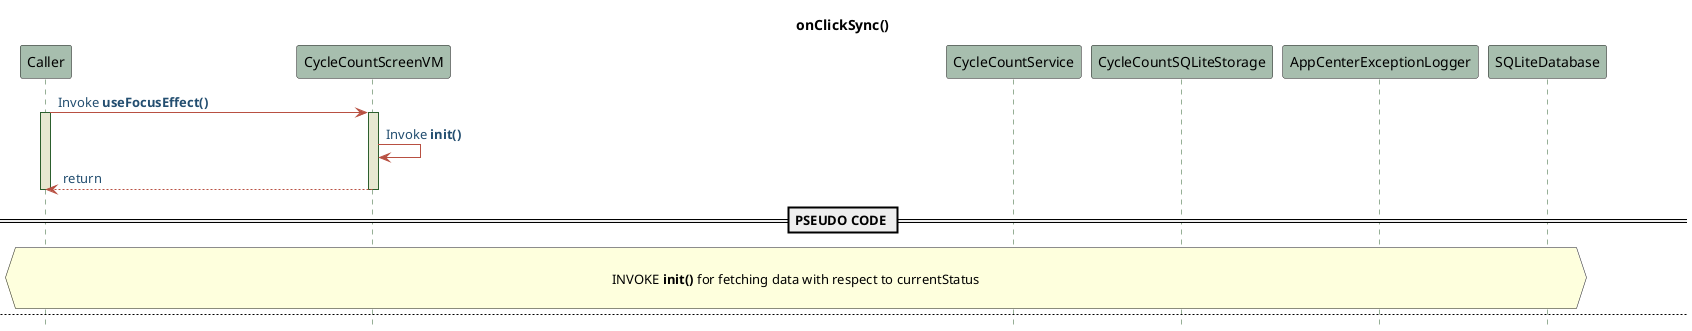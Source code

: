 @startuml CycleCountScreenVM

!define POSITIVERESPONSE 90EE90
!define NEGATIVEERESPONSE EFBBBB
!define NETURALRESPONSE F2DC79
!define ALTBACKGROUND 6883BC

hide footbox
skinparam sequence{
    ParticipantBackgroundColor #A7BEAE
    LifeLineBackgroundColor #E7E8D1
    LifeLineBorderColor #2C5F2D
    ActorBackgroundColor #FC766AFF
    ActorBorderColor #FC766AFF
    ArrowColor #B85042
    ArrowFontColor #234E70
}

participant Caller as U
participant CycleCountScreenVM as A
participant CycleCountService as S
participant CycleCountSQLiteStorage as B
participant AppCenterExceptionLogger as C
participant SQLiteDatabase as D

' title useFocusEffect()

U -> A: Invoke **useFocusEffect()** 
activate U
activate A
A -> A: Invoke **init()**
A --> U: return
deactivate A
deactivate U

== PSEUDO CODE ==

hnote across

    INVOKE **init()** for fetching data with respect to currentStatus

end note

newpage init()
        U -> A : Invoke init()
        alt#ALTBACKGROUND #POSITIVERESPONSE try
            activate A
            A -> A : Update **syncing** value as true
            A -> B : Invoke getCycleDBConnection() for sqlite connection
            activate B
            B --> A : return db
            deactivate B
            alt #POSITIVERESPONSE db is defined
                A -> A : Update **message** value as "Loading..."
                A -> A : Update **data** value as []
                alt #POSITIVERESPONSE currentStatus is equals to "Pending"
                    A -> A : getPending(db)
                else #POSITIVERESPONSE
                    A -> A : getCounted(db)
                end
            end
            A -> A : Update **syncing** value as false
        else #NEGATIVEERESPONSE catch error
            A -> C : invoke exceptionLogger() with error obatined
            activate C
            C --> A : retun
            deactivate C
            A --> U : return
            deactivate A
            deactivate U
        end

    == PSEUDO CODE ==
        
    hnote across
        **TRY** 
        UPDATE **syncing** with true
        INVOKE **getCycleDBConnection()** and ASSIGN the response to db
        IF db is not undefined
            UPDATE **message** with "Loading..." string
            UPDATE **data** with empty array
            IF currentStatus === "Pending"
                INVOKE **getPending** with db
            ELSE
                INVOKE **getCounted** with db
        UPDATE **syncing** with false

        **CATCH**
            INVOKE **exceptionLogger** method with catched error

    end note

newpage getCounted(db)

    title getCounted(db)

    A -> A : Call getCounted
    alt#ALTBACKGROUND #POSITIVERESPONSE try
        activate A
        A -> B: Call getCountedItems
        activate B
        B --> A: Return Result
        deactivate B
        alt #POSITIVERESPONSE if result is null or empty
            A -> A: update data with empty array
        else #POSITIVERESPONSE
            A -> A: update data with result
        end
    else #NEGATIVEERESPONSE catch error
        A -> C : invoke exceptionLogger() with error obatined
        activate C
        C --> A : retun
        deactivate C
    end
    deactivate A

    == PSEUDO CODE ==
        
    hnote across
        **TRY** 
        INVOKE **getCountedItems()** with db param and ASSIGN to result
        IF result is empty or null
            UPDATE **data** with empty array
        ELSE 
            UPDATE **data** with result

        **CATCH**
            INVOKE **exceptionLogger** method with catched error

    end note

newpage getPending(db)


    title getPending(db)

    A -> A : Call getCounted
    alt#ALTBACKGROUND #POSITIVERESPONSE try
        activate A
        A -> B: Call getPendingItems(db)
        activate B
        B --> A: Return Result
        deactivate B
        alt #POSITIVERESPONSE if result is null or empty
            A -> A: update data with empty array
        else #POSITIVERESPONSE
            A -> A: update data with result
        end
    else #NEGATIVEERESPONSE catch error
        A -> C : invoke exceptionLogger() with error obatined
        activate C
        C --> A : retun
        deactivate C
    end
    deactivate A

    == PSEUDO CODE ==
        
    hnote across
        **TRY** 
        INVOKE **getPendingItems()** with db param and ASSIGN to result
        IF result is empty or null
            UPDATE **data** with empty array
        ELSE 
            UPDATE **data** with result

        **CATCH**
            INVOKE **exceptionLogger** method with catched error

    end note


newpage onChangeStatus(userChoice)
    title onChangeStatus(userChoice)

    U -> A: Invoke **onChangeStatus** with userChoice 
    activate U
    activate A
    A -> A: Update **currentStatus** with userChoice 
    A --> U: return 
    deactivate A
    deactivate U

    == PSEUDO CODE ==

    hnote across

        UPDATE **currentStatus** with userChoice

    end note

newpage cancelToast()
title cancelToast()

    U -> A: Invoke **cancelToast** 
    activate U
    activate A
    A -> A: Hide the Toast message
    A --> U: return
    deactivate A
    deactivate U

    == PSEUDO CODE ==

    hnote across

        Hides the toast message

    end note

newpage onClickScan()
    title onClickScan()

    U -> A: Invoke **onClickScan** 
    activate U
    activate A
    A -> A: navigate to **Scanner screen**
    A --> U: return
    deactivate A
    deactivate U

    == PSEUDO CODE ==

    hnote across

        Navigate to the scanner screen using props.navigation

    end note

newpage onClickAbout()
    title onClickAbout()

    U -> A: Invoke **onClickAbout** 
    activate U
    activate A
    A -> A: navigate to **About screen**
    A --> U: return
    deactivate A
    deactivate U

    == PSEUDO CODE ==

    hnote across

        Navigate to the **About** screen using **props.navigation**

    end note

newpage closeModal()
    title closeModal()

    U -> A: Invoke **closeModal** 
    activate U
    activate A
    A -> A: Update the **settingsNeed** value with false
    A --> U: return
    deactivate A
    deactivate U

    == PSEUDO CODE ==

    hnote across

        UPDATE the **settingsNeed** value as  **false**

    end note

newpage goToSettings()
    title goToSettings()

    U -> A: Invoke **goToSettings** 
    activate U
    activate A
    A -> A: Update the **settingsNeed** value with false
    A -> A: navigate to **Settings screen**
    A --> U: return
    deactivate A
    deactivate U

    == PSEUDO CODE ==

    hnote across

        UPDATE the **settingsNeed** value as  **false**
        Navigate to the **Settings** screen using **props.navigation**

    end note

newpage navigateToDetails(item)
    title navigateToDetails(item)

    U -> A: Invoke **navigateToDetails(item: ItemDetailsBO)** 
    activate U
    activate A
    A -> A: navigate to **CycleCountDetail screen** with **route params value item** as **item**
    A --> U: return
    deactivate A
    deactivate U

    == PSEUDO CODE ==

    hnote across

        Navigate to the **CycleCountDetail** screen And ASSIGN route params value item as **item**

    end note

newpage downloadItems(user)
    title downloadItems(user)

    U -> A: Invoke **downloadItems(user: UserBO)** 
    alt#ALTBACKGROUND #POSITIVERESPONSE try
        activate U
        activate A
        A -> A : Get "enable-download" value from AsyncStorage and assign to enableDownload
        alt #POSITIVERESPONSE enableDownload is equals to "true"
            A -> A : Update **message** value as "Downloading items....."
            A -> A : Update **syncing** value as true
            A -> S : Invoke **downloadCycleCountItems() with 200 and userId** and Assign response to **request** variable
            activate S
            S --> A : return ServiceResult<ItemDetailsBO[] | null>
            deactivate S
            alt #POSITIVERESPONSE request.status is equals to success
                alt #POSITIVERESPONSE request.data is defined and request.data.length is not 0
                    A -> B : Invoking **getCycleDBConnection()** for establish db connection
                    activate B
                    B --> A : return SQLiteDatabase | undefined
                    deactivate B
                    alt #POSITIVERESPONSE db established
                        A -> S : Invoke **addItems() with db and result.data**
                        activate S
                        S --> A : return
                        deactivate S
                        alt #POSITIVERESPONSE currentStatus is "Pending"
                            A -> A : Invoke **getPending()**
                        else #POSITIVERESPONSE
                            A -> A : Invoke **getCounted()**
                        end
                    end
                    A -> A: Update the **syncing** value with false
                else #POSITIVERESPONSE
                    A -> A: Update the **syncing** value with false
                    A -> A: Invoke and show the toast with "No data found" message as success toast
                end
            else #NEGATIVEERESPONSE
                A -> A: Update the **syncing** value with false
                A -> A: Invoke and show the toast with "Failed To download Data" message as failure toast
            end
        else #POSITIVERESPONSE
            A -> A: Update the **syncing** value with false
            A -> A: Update the **settingsNeed** value with true
        end

    else #NEGATIVEERESPONSE catch error
        A -> C : invoke exceptionLogger() with error obatined
        activate C
        C --> A : retun
        deactivate C
        deactivate A
        A --> U : return
        deactivate U
    end

    == PSEUDO CODE ==

    hnote across
        **TRY**
        GET enable-download value from AsyncStorage by CALLING getItems("enable-download") and ASSIGN TO enableDownload
        IF enableDownload equals "true"
            UPDATE message value as "Downlading items..."
            UPDATE syncing value as true
            INVOKE downloadCycleCountItems() with 200, user.userId and ASSIGN to **request** variable
            IF request.response is success
                IF request.data is defined
                    INVOKE getCycleDBConnection() and establish db connection and ASSIGN to db variable
                    IF db is defined
                        INVOKE addItemList() with db and request.data and Add items in SQLiteDatabase
                        IF currentStatus == "Pending", INVOKE getPending()
                        ELSE INVOKE getCounted()
                        UPDATE syncing value with false
                ELSE UPDATE syncing value with false
                    SHOW success toast with message as "No Data Found"
            ELSE UPDATE syncing value with false
                SHOW failure toast with message as "Failed To download Data"
        ELSE UPDATE syncing value with false
            UPDATE settingsNeed value with true
        

        **CATCH**
        INVOKE **exceptionLogger** method with catched error

    end note

newpage onClickSync()
    title onClickSync()

    U -> A: Invoke **onClickSync()** 
    alt#ALTBACKGROUND #POSITIVERESPONSE try
        activate U
        activate A
        A -> D : Invoke **getDBConnection()** 
        activate D
        D --> A : return userdb: SQLiteDatabase | undefined
        deactivate D
        alt #POSITIVERESPONSE userdb is defined
            A -> D : Invoke **currentUserInfo()** with userdb 
            activate D
            D --> A : return user: UserBO | null
            deactivate D
            alt #POSITIVERESPONSE user is defined
                A -> B : Invoke **getCycleDBConnection()** 
                activate B
                B --> A : return db: SQLiteDatabase | undefined
                deactivate B
                alt #POSITIVERESPONSE db is defined
                    A -> B : Invoke **getCountedItems()** with db
                    activate B
                    B --> A : counted: ItemDetailsBO[] | null
                    deactivate B
                    alt #POSITIVERESPONSE couned is null and length == 0
                        A -> A : Get "enable-download" value from AsyncStorage and assign to enableDownload
                        alt #POSITIVERESPONSE enableDownload is equals to "true"
                            A -> A: Invoke **downloadItems()**
                        else #POSITIVERESPONSE
                            A -> A: update the **settingsNeed** with true
                        end
                    else #POSITIVERESPONSE
                        A -> A : Get "enable-upload" value from AsyncStorage and assign to enableUpload
                        alt #POSITIVERESPONSE enableUpload is equals to "true"                    
                            A -> A: Update the **message** value with "Syncing..."
                            A -> A: Update the **syncing** value with false
                            A -> S: Invoke **updateCycleCountItems()** with counted and user.userID
                            activate S
                            S --> A: return response: ServiceResult<string[] | null>
                            deactivate S
                            alt #POSITIVERESPONSE response.data is defined && data.length != 0
                                A -> B : Invoke **getCycleDBConnection()** 
                                activate B
                                D --> A : return db: SQLiteDatabase | undefined
                                deactivate B
                                alt #POSITIVERESPONSE db is defined
                                    A -> B: invoke **removeItem()** with db and response.data
                                    activate B
                                    B --> A: return
                                    deactivate B
                                    A -> A : invoke **downloadItems()**
                                else #NEGATIVEERESPONSE
                                    A -> A: Prompt a failure toast with message "Failed To upload your local DB"
                                end
                            else #NEGATIVEERESPONSE
                                A -> A: Prompt a failure toast with message "Failed To upload Data"
                            end
                            A -> A : update **syncing** with false
                        else #POSITIVERESPONSE
                            A -> A: update the **settingsNeed** with true
                        end
                    end
                end
            end
        end
        A --> U : return


    else #NEGATIVEERESPONSE catch error
        A -> C : invoke exceptionLogger() with error obatined
        activate C
        C --> A : return
        deactivate C
        A --> U : return
        deactivate A
        deactivate U
    end

    == PSEUDO CODE ==

    hnote across
        **TRY**
        INVOKE **getDBConnection()** AND establish db connection
        IF userdb is defined
            INVOKE **currentUserInfo()** with userdb and OBTAIN user 
            IF user is defined
                INVOKE **getCycleDBConnection()** and establish db connection
                IF db is defined
                    INVOKE **getCountedItems()** with db to get counted items
                    IF counted is undefined
                        GET the download option from AsyncStorage.getItem("enable-download")
                        IF enableDownload is "true"
                            INVOKE **downloadItems(user)**
                        ELSE
                            UPDATE **settingsNeed** with true
                    ELSE
                        GET the upload option from AsyncStorage.getItem("enable-upload")
                        IF enableUpload is "true"
                            UPDATE **message** with "Syncing..."
                            UPDATE **Syncing** with true
                            INVOKE **updateCycleCountItems()** with counted and user.userID to upload the counted items
                            IF response.data is defined
                                INVOKE **getCycleDBConnection()** to establish the db connection
                                IF db is defined
                                    INVOKE **removeItem()** with db and response.data to remove the updated items
                                    INVOKE **downloadItems()**
                                ELSE
                                    SHOW a failure toast with message "Failed To upload your local DB"
                        ELSE
                            UPDATE **settingsNeed** with true

        **CATCH**
        INVOKE **exceptionLogger** method with catched error

    end note

@enduml

